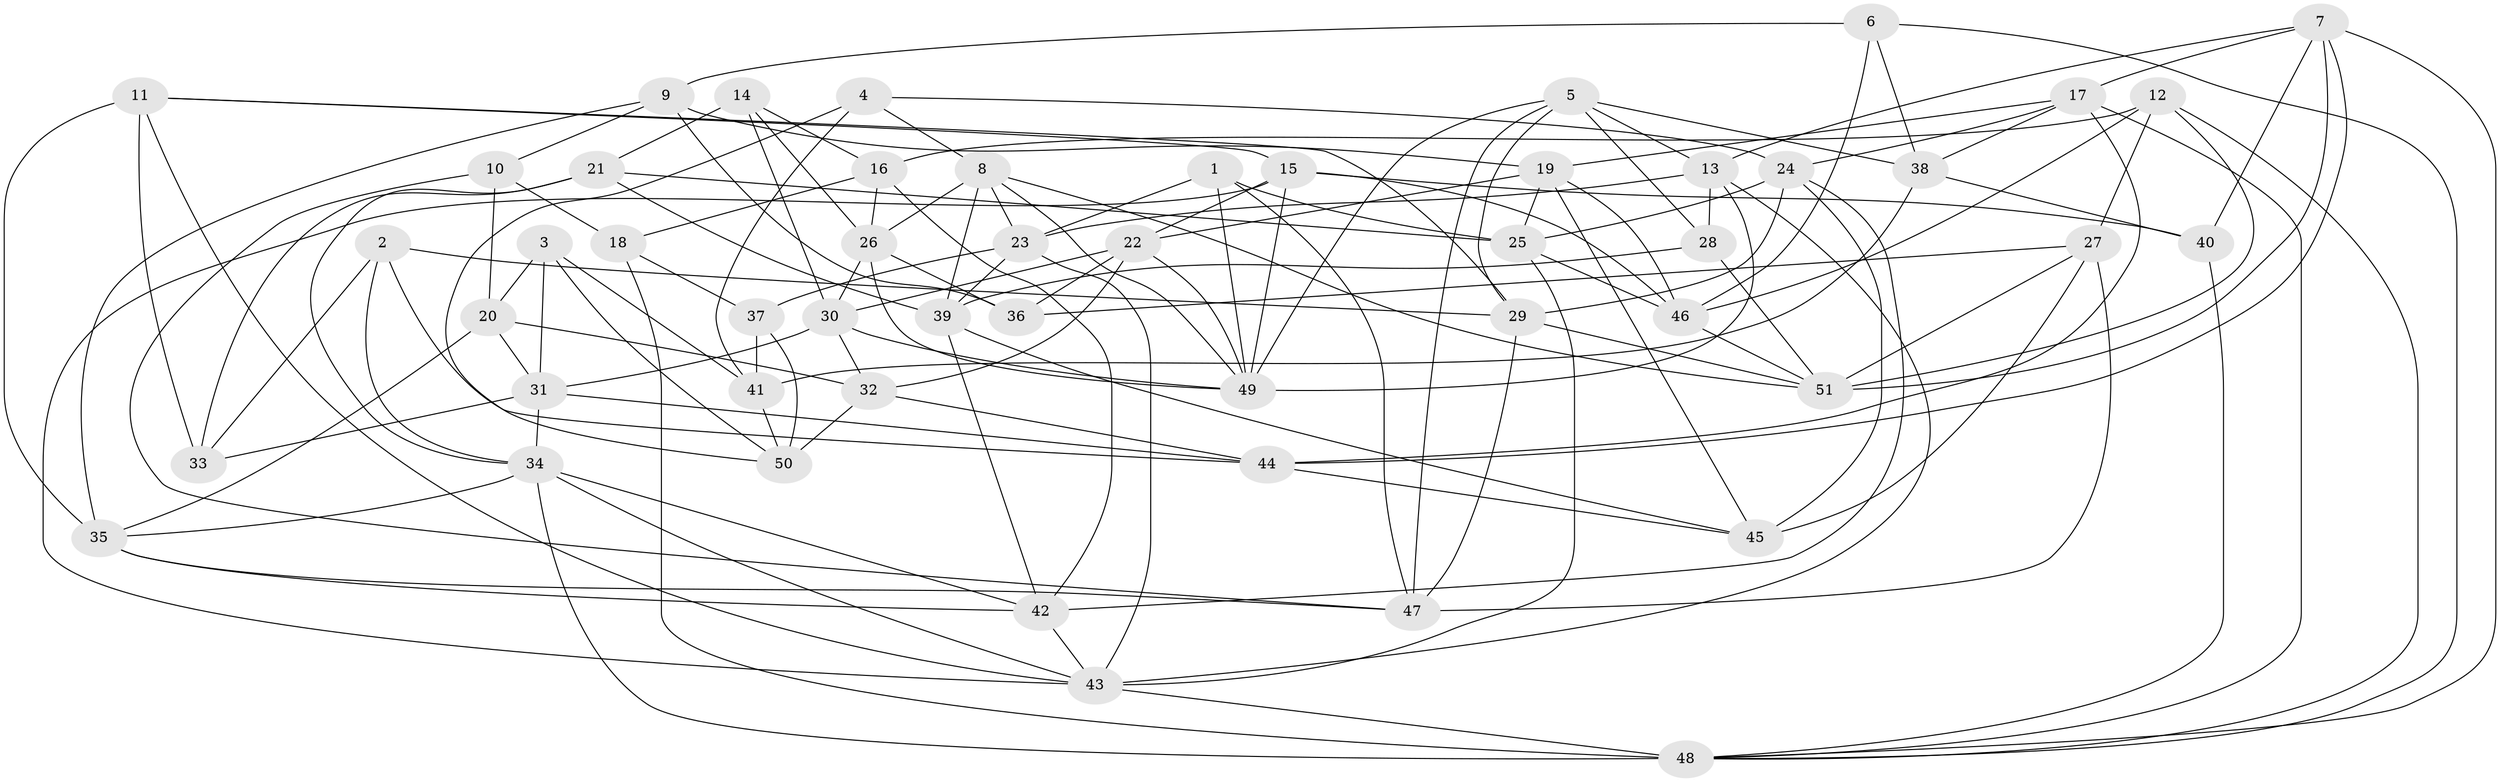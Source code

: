 // original degree distribution, {4: 1.0}
// Generated by graph-tools (version 1.1) at 2025/02/03/09/25 03:02:56]
// undirected, 51 vertices, 138 edges
graph export_dot {
graph [start="1"]
  node [color=gray90,style=filled];
  1;
  2;
  3;
  4;
  5;
  6;
  7;
  8;
  9;
  10;
  11;
  12;
  13;
  14;
  15;
  16;
  17;
  18;
  19;
  20;
  21;
  22;
  23;
  24;
  25;
  26;
  27;
  28;
  29;
  30;
  31;
  32;
  33;
  34;
  35;
  36;
  37;
  38;
  39;
  40;
  41;
  42;
  43;
  44;
  45;
  46;
  47;
  48;
  49;
  50;
  51;
  1 -- 23 [weight=1.0];
  1 -- 25 [weight=1.0];
  1 -- 47 [weight=1.0];
  1 -- 49 [weight=1.0];
  2 -- 29 [weight=1.0];
  2 -- 33 [weight=1.0];
  2 -- 34 [weight=1.0];
  2 -- 44 [weight=1.0];
  3 -- 20 [weight=1.0];
  3 -- 31 [weight=1.0];
  3 -- 41 [weight=1.0];
  3 -- 50 [weight=1.0];
  4 -- 8 [weight=1.0];
  4 -- 24 [weight=1.0];
  4 -- 41 [weight=1.0];
  4 -- 50 [weight=1.0];
  5 -- 13 [weight=1.0];
  5 -- 28 [weight=1.0];
  5 -- 29 [weight=1.0];
  5 -- 38 [weight=1.0];
  5 -- 47 [weight=1.0];
  5 -- 49 [weight=1.0];
  6 -- 9 [weight=1.0];
  6 -- 38 [weight=1.0];
  6 -- 46 [weight=1.0];
  6 -- 48 [weight=1.0];
  7 -- 13 [weight=1.0];
  7 -- 17 [weight=1.0];
  7 -- 40 [weight=1.0];
  7 -- 44 [weight=1.0];
  7 -- 48 [weight=1.0];
  7 -- 51 [weight=1.0];
  8 -- 23 [weight=1.0];
  8 -- 26 [weight=1.0];
  8 -- 39 [weight=1.0];
  8 -- 49 [weight=1.0];
  8 -- 51 [weight=1.0];
  9 -- 10 [weight=2.0];
  9 -- 19 [weight=1.0];
  9 -- 35 [weight=1.0];
  9 -- 36 [weight=1.0];
  10 -- 18 [weight=1.0];
  10 -- 20 [weight=2.0];
  10 -- 47 [weight=1.0];
  11 -- 15 [weight=1.0];
  11 -- 29 [weight=1.0];
  11 -- 33 [weight=2.0];
  11 -- 35 [weight=1.0];
  11 -- 43 [weight=1.0];
  12 -- 16 [weight=1.0];
  12 -- 27 [weight=1.0];
  12 -- 46 [weight=1.0];
  12 -- 48 [weight=1.0];
  12 -- 51 [weight=2.0];
  13 -- 23 [weight=1.0];
  13 -- 28 [weight=1.0];
  13 -- 43 [weight=1.0];
  13 -- 49 [weight=1.0];
  14 -- 16 [weight=1.0];
  14 -- 21 [weight=1.0];
  14 -- 26 [weight=1.0];
  14 -- 30 [weight=1.0];
  15 -- 22 [weight=1.0];
  15 -- 40 [weight=1.0];
  15 -- 43 [weight=1.0];
  15 -- 46 [weight=1.0];
  15 -- 49 [weight=1.0];
  16 -- 18 [weight=2.0];
  16 -- 26 [weight=1.0];
  16 -- 42 [weight=1.0];
  17 -- 19 [weight=1.0];
  17 -- 24 [weight=1.0];
  17 -- 38 [weight=1.0];
  17 -- 44 [weight=1.0];
  17 -- 48 [weight=1.0];
  18 -- 37 [weight=1.0];
  18 -- 48 [weight=2.0];
  19 -- 22 [weight=1.0];
  19 -- 25 [weight=1.0];
  19 -- 45 [weight=1.0];
  19 -- 46 [weight=1.0];
  20 -- 31 [weight=1.0];
  20 -- 32 [weight=1.0];
  20 -- 35 [weight=1.0];
  21 -- 25 [weight=1.0];
  21 -- 33 [weight=2.0];
  21 -- 34 [weight=1.0];
  21 -- 39 [weight=1.0];
  22 -- 30 [weight=1.0];
  22 -- 32 [weight=1.0];
  22 -- 36 [weight=1.0];
  22 -- 49 [weight=1.0];
  23 -- 37 [weight=1.0];
  23 -- 39 [weight=1.0];
  23 -- 43 [weight=1.0];
  24 -- 25 [weight=1.0];
  24 -- 29 [weight=1.0];
  24 -- 42 [weight=1.0];
  24 -- 45 [weight=1.0];
  25 -- 43 [weight=1.0];
  25 -- 46 [weight=1.0];
  26 -- 30 [weight=1.0];
  26 -- 36 [weight=1.0];
  26 -- 49 [weight=1.0];
  27 -- 36 [weight=1.0];
  27 -- 45 [weight=2.0];
  27 -- 47 [weight=1.0];
  27 -- 51 [weight=1.0];
  28 -- 39 [weight=1.0];
  28 -- 51 [weight=1.0];
  29 -- 47 [weight=1.0];
  29 -- 51 [weight=1.0];
  30 -- 31 [weight=1.0];
  30 -- 32 [weight=1.0];
  30 -- 49 [weight=1.0];
  31 -- 33 [weight=1.0];
  31 -- 34 [weight=1.0];
  31 -- 44 [weight=1.0];
  32 -- 44 [weight=1.0];
  32 -- 50 [weight=2.0];
  34 -- 35 [weight=1.0];
  34 -- 42 [weight=1.0];
  34 -- 43 [weight=1.0];
  34 -- 48 [weight=2.0];
  35 -- 42 [weight=1.0];
  35 -- 47 [weight=1.0];
  37 -- 41 [weight=1.0];
  37 -- 50 [weight=1.0];
  38 -- 40 [weight=1.0];
  38 -- 41 [weight=2.0];
  39 -- 42 [weight=1.0];
  39 -- 45 [weight=1.0];
  40 -- 48 [weight=1.0];
  41 -- 50 [weight=1.0];
  42 -- 43 [weight=1.0];
  43 -- 48 [weight=1.0];
  44 -- 45 [weight=1.0];
  46 -- 51 [weight=1.0];
}

